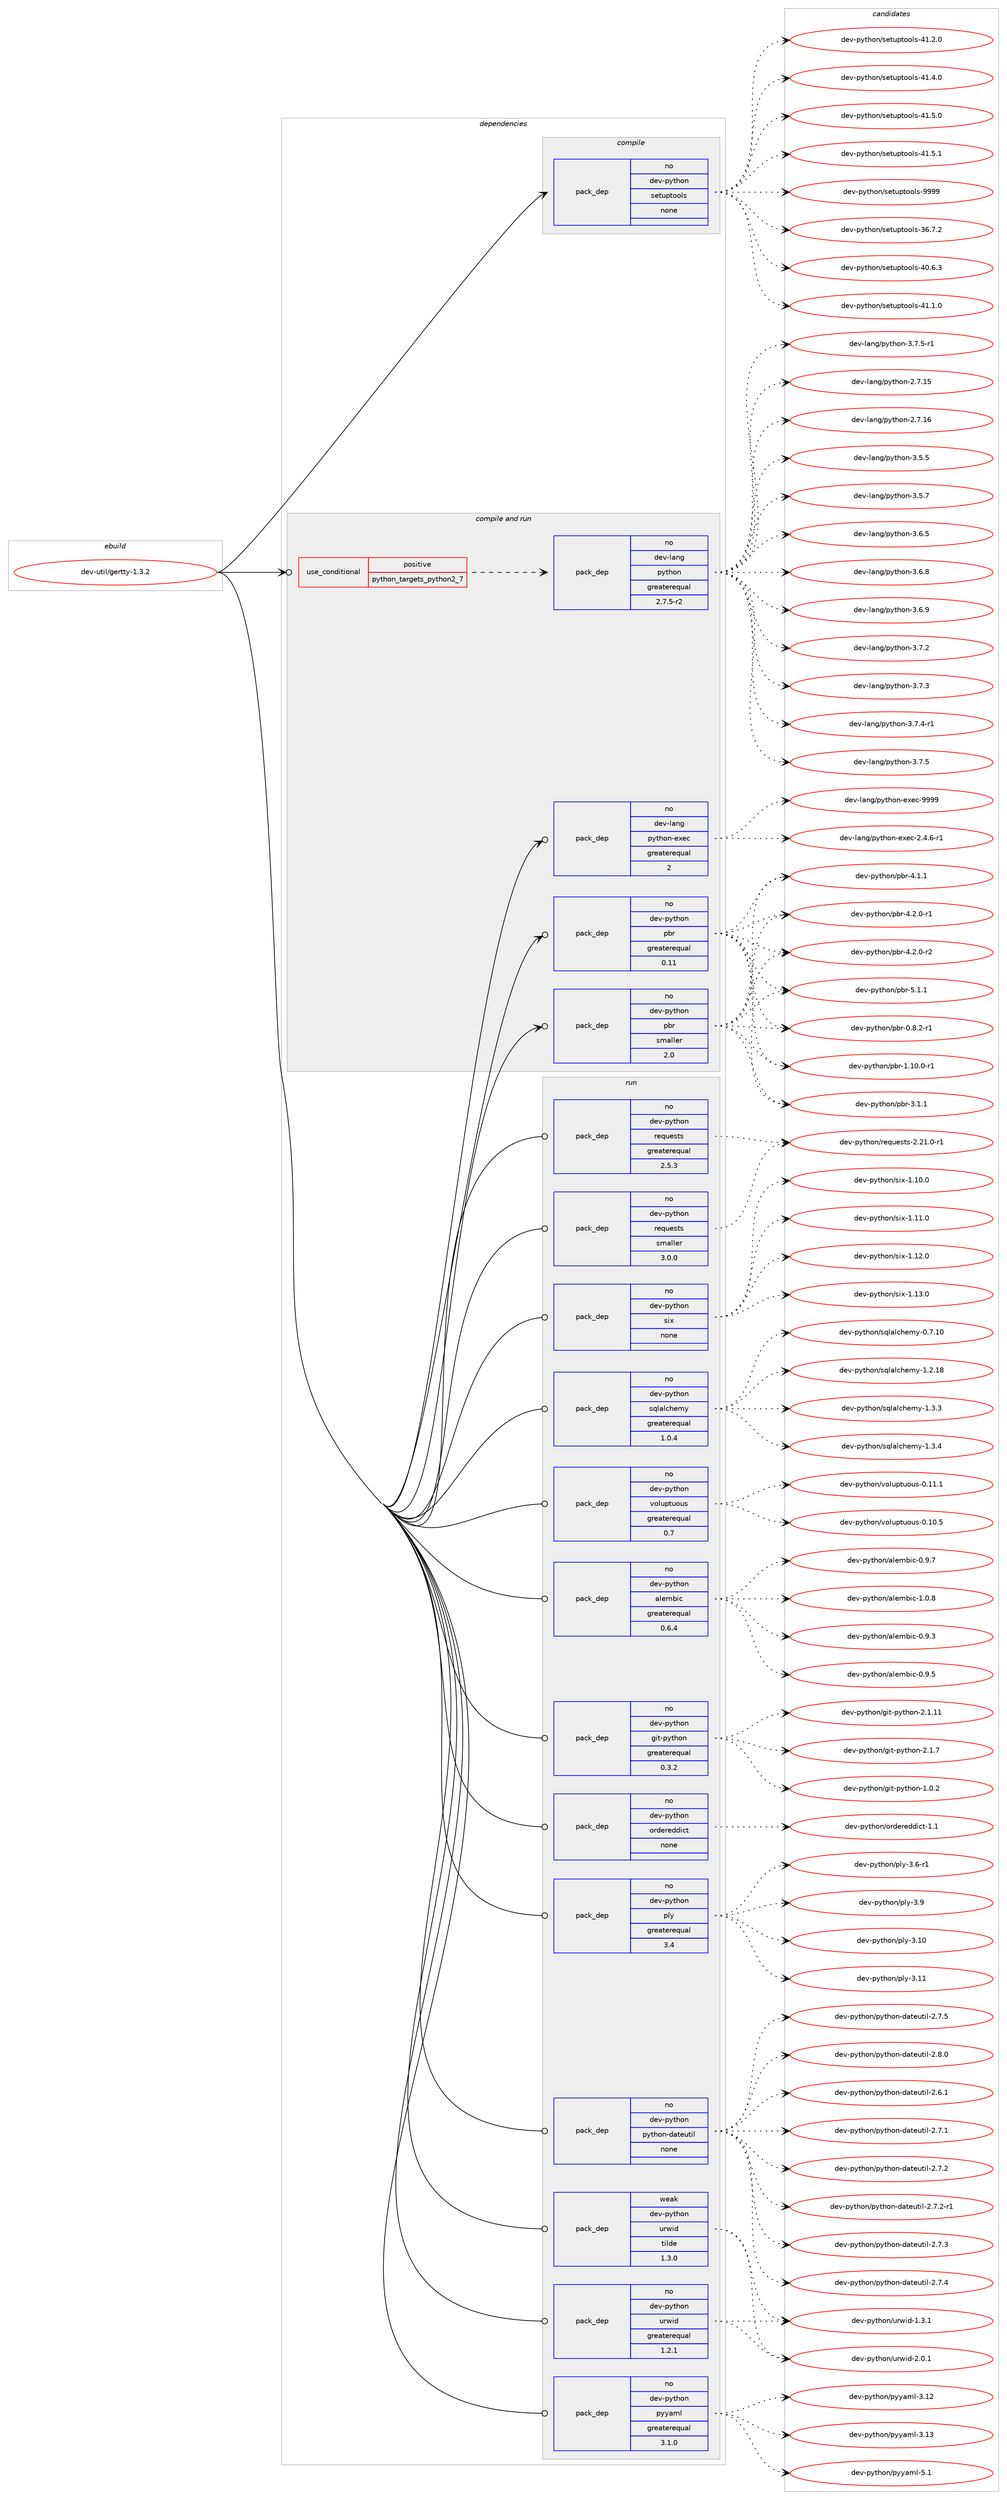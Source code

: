 digraph prolog {

# *************
# Graph options
# *************

newrank=true;
concentrate=true;
compound=true;
graph [rankdir=LR,fontname=Helvetica,fontsize=10,ranksep=1.5];#, ranksep=2.5, nodesep=0.2];
edge  [arrowhead=vee];
node  [fontname=Helvetica,fontsize=10];

# **********
# The ebuild
# **********

subgraph cluster_leftcol {
color=gray;
rank=same;
label=<<i>ebuild</i>>;
id [label="dev-util/gertty-1.3.2", color=red, width=4, href="../dev-util/gertty-1.3.2.svg"];
}

# ****************
# The dependencies
# ****************

subgraph cluster_midcol {
color=gray;
label=<<i>dependencies</i>>;
subgraph cluster_compile {
fillcolor="#eeeeee";
style=filled;
label=<<i>compile</i>>;
subgraph pack534370 {
dependency729275 [label=<<TABLE BORDER="0" CELLBORDER="1" CELLSPACING="0" CELLPADDING="4" WIDTH="220"><TR><TD ROWSPAN="6" CELLPADDING="30">pack_dep</TD></TR><TR><TD WIDTH="110">no</TD></TR><TR><TD>dev-python</TD></TR><TR><TD>setuptools</TD></TR><TR><TD>none</TD></TR><TR><TD></TD></TR></TABLE>>, shape=none, color=blue];
}
id:e -> dependency729275:w [weight=20,style="solid",arrowhead="vee"];
}
subgraph cluster_compileandrun {
fillcolor="#eeeeee";
style=filled;
label=<<i>compile and run</i>>;
subgraph cond182768 {
dependency729276 [label=<<TABLE BORDER="0" CELLBORDER="1" CELLSPACING="0" CELLPADDING="4"><TR><TD ROWSPAN="3" CELLPADDING="10">use_conditional</TD></TR><TR><TD>positive</TD></TR><TR><TD>python_targets_python2_7</TD></TR></TABLE>>, shape=none, color=red];
subgraph pack534371 {
dependency729277 [label=<<TABLE BORDER="0" CELLBORDER="1" CELLSPACING="0" CELLPADDING="4" WIDTH="220"><TR><TD ROWSPAN="6" CELLPADDING="30">pack_dep</TD></TR><TR><TD WIDTH="110">no</TD></TR><TR><TD>dev-lang</TD></TR><TR><TD>python</TD></TR><TR><TD>greaterequal</TD></TR><TR><TD>2.7.5-r2</TD></TR></TABLE>>, shape=none, color=blue];
}
dependency729276:e -> dependency729277:w [weight=20,style="dashed",arrowhead="vee"];
}
id:e -> dependency729276:w [weight=20,style="solid",arrowhead="odotvee"];
subgraph pack534372 {
dependency729278 [label=<<TABLE BORDER="0" CELLBORDER="1" CELLSPACING="0" CELLPADDING="4" WIDTH="220"><TR><TD ROWSPAN="6" CELLPADDING="30">pack_dep</TD></TR><TR><TD WIDTH="110">no</TD></TR><TR><TD>dev-lang</TD></TR><TR><TD>python-exec</TD></TR><TR><TD>greaterequal</TD></TR><TR><TD>2</TD></TR></TABLE>>, shape=none, color=blue];
}
id:e -> dependency729278:w [weight=20,style="solid",arrowhead="odotvee"];
subgraph pack534373 {
dependency729279 [label=<<TABLE BORDER="0" CELLBORDER="1" CELLSPACING="0" CELLPADDING="4" WIDTH="220"><TR><TD ROWSPAN="6" CELLPADDING="30">pack_dep</TD></TR><TR><TD WIDTH="110">no</TD></TR><TR><TD>dev-python</TD></TR><TR><TD>pbr</TD></TR><TR><TD>greaterequal</TD></TR><TR><TD>0.11</TD></TR></TABLE>>, shape=none, color=blue];
}
id:e -> dependency729279:w [weight=20,style="solid",arrowhead="odotvee"];
subgraph pack534374 {
dependency729280 [label=<<TABLE BORDER="0" CELLBORDER="1" CELLSPACING="0" CELLPADDING="4" WIDTH="220"><TR><TD ROWSPAN="6" CELLPADDING="30">pack_dep</TD></TR><TR><TD WIDTH="110">no</TD></TR><TR><TD>dev-python</TD></TR><TR><TD>pbr</TD></TR><TR><TD>smaller</TD></TR><TR><TD>2.0</TD></TR></TABLE>>, shape=none, color=blue];
}
id:e -> dependency729280:w [weight=20,style="solid",arrowhead="odotvee"];
}
subgraph cluster_run {
fillcolor="#eeeeee";
style=filled;
label=<<i>run</i>>;
subgraph pack534375 {
dependency729281 [label=<<TABLE BORDER="0" CELLBORDER="1" CELLSPACING="0" CELLPADDING="4" WIDTH="220"><TR><TD ROWSPAN="6" CELLPADDING="30">pack_dep</TD></TR><TR><TD WIDTH="110">no</TD></TR><TR><TD>dev-python</TD></TR><TR><TD>alembic</TD></TR><TR><TD>greaterequal</TD></TR><TR><TD>0.6.4</TD></TR></TABLE>>, shape=none, color=blue];
}
id:e -> dependency729281:w [weight=20,style="solid",arrowhead="odot"];
subgraph pack534376 {
dependency729282 [label=<<TABLE BORDER="0" CELLBORDER="1" CELLSPACING="0" CELLPADDING="4" WIDTH="220"><TR><TD ROWSPAN="6" CELLPADDING="30">pack_dep</TD></TR><TR><TD WIDTH="110">no</TD></TR><TR><TD>dev-python</TD></TR><TR><TD>git-python</TD></TR><TR><TD>greaterequal</TD></TR><TR><TD>0.3.2</TD></TR></TABLE>>, shape=none, color=blue];
}
id:e -> dependency729282:w [weight=20,style="solid",arrowhead="odot"];
subgraph pack534377 {
dependency729283 [label=<<TABLE BORDER="0" CELLBORDER="1" CELLSPACING="0" CELLPADDING="4" WIDTH="220"><TR><TD ROWSPAN="6" CELLPADDING="30">pack_dep</TD></TR><TR><TD WIDTH="110">no</TD></TR><TR><TD>dev-python</TD></TR><TR><TD>ordereddict</TD></TR><TR><TD>none</TD></TR><TR><TD></TD></TR></TABLE>>, shape=none, color=blue];
}
id:e -> dependency729283:w [weight=20,style="solid",arrowhead="odot"];
subgraph pack534378 {
dependency729284 [label=<<TABLE BORDER="0" CELLBORDER="1" CELLSPACING="0" CELLPADDING="4" WIDTH="220"><TR><TD ROWSPAN="6" CELLPADDING="30">pack_dep</TD></TR><TR><TD WIDTH="110">no</TD></TR><TR><TD>dev-python</TD></TR><TR><TD>ply</TD></TR><TR><TD>greaterequal</TD></TR><TR><TD>3.4</TD></TR></TABLE>>, shape=none, color=blue];
}
id:e -> dependency729284:w [weight=20,style="solid",arrowhead="odot"];
subgraph pack534379 {
dependency729285 [label=<<TABLE BORDER="0" CELLBORDER="1" CELLSPACING="0" CELLPADDING="4" WIDTH="220"><TR><TD ROWSPAN="6" CELLPADDING="30">pack_dep</TD></TR><TR><TD WIDTH="110">no</TD></TR><TR><TD>dev-python</TD></TR><TR><TD>python-dateutil</TD></TR><TR><TD>none</TD></TR><TR><TD></TD></TR></TABLE>>, shape=none, color=blue];
}
id:e -> dependency729285:w [weight=20,style="solid",arrowhead="odot"];
subgraph pack534380 {
dependency729286 [label=<<TABLE BORDER="0" CELLBORDER="1" CELLSPACING="0" CELLPADDING="4" WIDTH="220"><TR><TD ROWSPAN="6" CELLPADDING="30">pack_dep</TD></TR><TR><TD WIDTH="110">no</TD></TR><TR><TD>dev-python</TD></TR><TR><TD>pyyaml</TD></TR><TR><TD>greaterequal</TD></TR><TR><TD>3.1.0</TD></TR></TABLE>>, shape=none, color=blue];
}
id:e -> dependency729286:w [weight=20,style="solid",arrowhead="odot"];
subgraph pack534381 {
dependency729287 [label=<<TABLE BORDER="0" CELLBORDER="1" CELLSPACING="0" CELLPADDING="4" WIDTH="220"><TR><TD ROWSPAN="6" CELLPADDING="30">pack_dep</TD></TR><TR><TD WIDTH="110">no</TD></TR><TR><TD>dev-python</TD></TR><TR><TD>requests</TD></TR><TR><TD>greaterequal</TD></TR><TR><TD>2.5.3</TD></TR></TABLE>>, shape=none, color=blue];
}
id:e -> dependency729287:w [weight=20,style="solid",arrowhead="odot"];
subgraph pack534382 {
dependency729288 [label=<<TABLE BORDER="0" CELLBORDER="1" CELLSPACING="0" CELLPADDING="4" WIDTH="220"><TR><TD ROWSPAN="6" CELLPADDING="30">pack_dep</TD></TR><TR><TD WIDTH="110">no</TD></TR><TR><TD>dev-python</TD></TR><TR><TD>requests</TD></TR><TR><TD>smaller</TD></TR><TR><TD>3.0.0</TD></TR></TABLE>>, shape=none, color=blue];
}
id:e -> dependency729288:w [weight=20,style="solid",arrowhead="odot"];
subgraph pack534383 {
dependency729289 [label=<<TABLE BORDER="0" CELLBORDER="1" CELLSPACING="0" CELLPADDING="4" WIDTH="220"><TR><TD ROWSPAN="6" CELLPADDING="30">pack_dep</TD></TR><TR><TD WIDTH="110">no</TD></TR><TR><TD>dev-python</TD></TR><TR><TD>six</TD></TR><TR><TD>none</TD></TR><TR><TD></TD></TR></TABLE>>, shape=none, color=blue];
}
id:e -> dependency729289:w [weight=20,style="solid",arrowhead="odot"];
subgraph pack534384 {
dependency729290 [label=<<TABLE BORDER="0" CELLBORDER="1" CELLSPACING="0" CELLPADDING="4" WIDTH="220"><TR><TD ROWSPAN="6" CELLPADDING="30">pack_dep</TD></TR><TR><TD WIDTH="110">no</TD></TR><TR><TD>dev-python</TD></TR><TR><TD>sqlalchemy</TD></TR><TR><TD>greaterequal</TD></TR><TR><TD>1.0.4</TD></TR></TABLE>>, shape=none, color=blue];
}
id:e -> dependency729290:w [weight=20,style="solid",arrowhead="odot"];
subgraph pack534385 {
dependency729291 [label=<<TABLE BORDER="0" CELLBORDER="1" CELLSPACING="0" CELLPADDING="4" WIDTH="220"><TR><TD ROWSPAN="6" CELLPADDING="30">pack_dep</TD></TR><TR><TD WIDTH="110">no</TD></TR><TR><TD>dev-python</TD></TR><TR><TD>urwid</TD></TR><TR><TD>greaterequal</TD></TR><TR><TD>1.2.1</TD></TR></TABLE>>, shape=none, color=blue];
}
id:e -> dependency729291:w [weight=20,style="solid",arrowhead="odot"];
subgraph pack534386 {
dependency729292 [label=<<TABLE BORDER="0" CELLBORDER="1" CELLSPACING="0" CELLPADDING="4" WIDTH="220"><TR><TD ROWSPAN="6" CELLPADDING="30">pack_dep</TD></TR><TR><TD WIDTH="110">no</TD></TR><TR><TD>dev-python</TD></TR><TR><TD>voluptuous</TD></TR><TR><TD>greaterequal</TD></TR><TR><TD>0.7</TD></TR></TABLE>>, shape=none, color=blue];
}
id:e -> dependency729292:w [weight=20,style="solid",arrowhead="odot"];
subgraph pack534387 {
dependency729293 [label=<<TABLE BORDER="0" CELLBORDER="1" CELLSPACING="0" CELLPADDING="4" WIDTH="220"><TR><TD ROWSPAN="6" CELLPADDING="30">pack_dep</TD></TR><TR><TD WIDTH="110">weak</TD></TR><TR><TD>dev-python</TD></TR><TR><TD>urwid</TD></TR><TR><TD>tilde</TD></TR><TR><TD>1.3.0</TD></TR></TABLE>>, shape=none, color=blue];
}
id:e -> dependency729293:w [weight=20,style="solid",arrowhead="odot"];
}
}

# **************
# The candidates
# **************

subgraph cluster_choices {
rank=same;
color=gray;
label=<<i>candidates</i>>;

subgraph choice534370 {
color=black;
nodesep=1;
choice100101118451121211161041111104711510111611711211611111110811545515446554650 [label="dev-python/setuptools-36.7.2", color=red, width=4,href="../dev-python/setuptools-36.7.2.svg"];
choice100101118451121211161041111104711510111611711211611111110811545524846544651 [label="dev-python/setuptools-40.6.3", color=red, width=4,href="../dev-python/setuptools-40.6.3.svg"];
choice100101118451121211161041111104711510111611711211611111110811545524946494648 [label="dev-python/setuptools-41.1.0", color=red, width=4,href="../dev-python/setuptools-41.1.0.svg"];
choice100101118451121211161041111104711510111611711211611111110811545524946504648 [label="dev-python/setuptools-41.2.0", color=red, width=4,href="../dev-python/setuptools-41.2.0.svg"];
choice100101118451121211161041111104711510111611711211611111110811545524946524648 [label="dev-python/setuptools-41.4.0", color=red, width=4,href="../dev-python/setuptools-41.4.0.svg"];
choice100101118451121211161041111104711510111611711211611111110811545524946534648 [label="dev-python/setuptools-41.5.0", color=red, width=4,href="../dev-python/setuptools-41.5.0.svg"];
choice100101118451121211161041111104711510111611711211611111110811545524946534649 [label="dev-python/setuptools-41.5.1", color=red, width=4,href="../dev-python/setuptools-41.5.1.svg"];
choice10010111845112121116104111110471151011161171121161111111081154557575757 [label="dev-python/setuptools-9999", color=red, width=4,href="../dev-python/setuptools-9999.svg"];
dependency729275:e -> choice100101118451121211161041111104711510111611711211611111110811545515446554650:w [style=dotted,weight="100"];
dependency729275:e -> choice100101118451121211161041111104711510111611711211611111110811545524846544651:w [style=dotted,weight="100"];
dependency729275:e -> choice100101118451121211161041111104711510111611711211611111110811545524946494648:w [style=dotted,weight="100"];
dependency729275:e -> choice100101118451121211161041111104711510111611711211611111110811545524946504648:w [style=dotted,weight="100"];
dependency729275:e -> choice100101118451121211161041111104711510111611711211611111110811545524946524648:w [style=dotted,weight="100"];
dependency729275:e -> choice100101118451121211161041111104711510111611711211611111110811545524946534648:w [style=dotted,weight="100"];
dependency729275:e -> choice100101118451121211161041111104711510111611711211611111110811545524946534649:w [style=dotted,weight="100"];
dependency729275:e -> choice10010111845112121116104111110471151011161171121161111111081154557575757:w [style=dotted,weight="100"];
}
subgraph choice534371 {
color=black;
nodesep=1;
choice10010111845108971101034711212111610411111045504655464953 [label="dev-lang/python-2.7.15", color=red, width=4,href="../dev-lang/python-2.7.15.svg"];
choice10010111845108971101034711212111610411111045504655464954 [label="dev-lang/python-2.7.16", color=red, width=4,href="../dev-lang/python-2.7.16.svg"];
choice100101118451089711010347112121116104111110455146534653 [label="dev-lang/python-3.5.5", color=red, width=4,href="../dev-lang/python-3.5.5.svg"];
choice100101118451089711010347112121116104111110455146534655 [label="dev-lang/python-3.5.7", color=red, width=4,href="../dev-lang/python-3.5.7.svg"];
choice100101118451089711010347112121116104111110455146544653 [label="dev-lang/python-3.6.5", color=red, width=4,href="../dev-lang/python-3.6.5.svg"];
choice100101118451089711010347112121116104111110455146544656 [label="dev-lang/python-3.6.8", color=red, width=4,href="../dev-lang/python-3.6.8.svg"];
choice100101118451089711010347112121116104111110455146544657 [label="dev-lang/python-3.6.9", color=red, width=4,href="../dev-lang/python-3.6.9.svg"];
choice100101118451089711010347112121116104111110455146554650 [label="dev-lang/python-3.7.2", color=red, width=4,href="../dev-lang/python-3.7.2.svg"];
choice100101118451089711010347112121116104111110455146554651 [label="dev-lang/python-3.7.3", color=red, width=4,href="../dev-lang/python-3.7.3.svg"];
choice1001011184510897110103471121211161041111104551465546524511449 [label="dev-lang/python-3.7.4-r1", color=red, width=4,href="../dev-lang/python-3.7.4-r1.svg"];
choice100101118451089711010347112121116104111110455146554653 [label="dev-lang/python-3.7.5", color=red, width=4,href="../dev-lang/python-3.7.5.svg"];
choice1001011184510897110103471121211161041111104551465546534511449 [label="dev-lang/python-3.7.5-r1", color=red, width=4,href="../dev-lang/python-3.7.5-r1.svg"];
dependency729277:e -> choice10010111845108971101034711212111610411111045504655464953:w [style=dotted,weight="100"];
dependency729277:e -> choice10010111845108971101034711212111610411111045504655464954:w [style=dotted,weight="100"];
dependency729277:e -> choice100101118451089711010347112121116104111110455146534653:w [style=dotted,weight="100"];
dependency729277:e -> choice100101118451089711010347112121116104111110455146534655:w [style=dotted,weight="100"];
dependency729277:e -> choice100101118451089711010347112121116104111110455146544653:w [style=dotted,weight="100"];
dependency729277:e -> choice100101118451089711010347112121116104111110455146544656:w [style=dotted,weight="100"];
dependency729277:e -> choice100101118451089711010347112121116104111110455146544657:w [style=dotted,weight="100"];
dependency729277:e -> choice100101118451089711010347112121116104111110455146554650:w [style=dotted,weight="100"];
dependency729277:e -> choice100101118451089711010347112121116104111110455146554651:w [style=dotted,weight="100"];
dependency729277:e -> choice1001011184510897110103471121211161041111104551465546524511449:w [style=dotted,weight="100"];
dependency729277:e -> choice100101118451089711010347112121116104111110455146554653:w [style=dotted,weight="100"];
dependency729277:e -> choice1001011184510897110103471121211161041111104551465546534511449:w [style=dotted,weight="100"];
}
subgraph choice534372 {
color=black;
nodesep=1;
choice10010111845108971101034711212111610411111045101120101994550465246544511449 [label="dev-lang/python-exec-2.4.6-r1", color=red, width=4,href="../dev-lang/python-exec-2.4.6-r1.svg"];
choice10010111845108971101034711212111610411111045101120101994557575757 [label="dev-lang/python-exec-9999", color=red, width=4,href="../dev-lang/python-exec-9999.svg"];
dependency729278:e -> choice10010111845108971101034711212111610411111045101120101994550465246544511449:w [style=dotted,weight="100"];
dependency729278:e -> choice10010111845108971101034711212111610411111045101120101994557575757:w [style=dotted,weight="100"];
}
subgraph choice534373 {
color=black;
nodesep=1;
choice1001011184511212111610411111047112981144548465646504511449 [label="dev-python/pbr-0.8.2-r1", color=red, width=4,href="../dev-python/pbr-0.8.2-r1.svg"];
choice100101118451121211161041111104711298114454946494846484511449 [label="dev-python/pbr-1.10.0-r1", color=red, width=4,href="../dev-python/pbr-1.10.0-r1.svg"];
choice100101118451121211161041111104711298114455146494649 [label="dev-python/pbr-3.1.1", color=red, width=4,href="../dev-python/pbr-3.1.1.svg"];
choice100101118451121211161041111104711298114455246494649 [label="dev-python/pbr-4.1.1", color=red, width=4,href="../dev-python/pbr-4.1.1.svg"];
choice1001011184511212111610411111047112981144552465046484511449 [label="dev-python/pbr-4.2.0-r1", color=red, width=4,href="../dev-python/pbr-4.2.0-r1.svg"];
choice1001011184511212111610411111047112981144552465046484511450 [label="dev-python/pbr-4.2.0-r2", color=red, width=4,href="../dev-python/pbr-4.2.0-r2.svg"];
choice100101118451121211161041111104711298114455346494649 [label="dev-python/pbr-5.1.1", color=red, width=4,href="../dev-python/pbr-5.1.1.svg"];
dependency729279:e -> choice1001011184511212111610411111047112981144548465646504511449:w [style=dotted,weight="100"];
dependency729279:e -> choice100101118451121211161041111104711298114454946494846484511449:w [style=dotted,weight="100"];
dependency729279:e -> choice100101118451121211161041111104711298114455146494649:w [style=dotted,weight="100"];
dependency729279:e -> choice100101118451121211161041111104711298114455246494649:w [style=dotted,weight="100"];
dependency729279:e -> choice1001011184511212111610411111047112981144552465046484511449:w [style=dotted,weight="100"];
dependency729279:e -> choice1001011184511212111610411111047112981144552465046484511450:w [style=dotted,weight="100"];
dependency729279:e -> choice100101118451121211161041111104711298114455346494649:w [style=dotted,weight="100"];
}
subgraph choice534374 {
color=black;
nodesep=1;
choice1001011184511212111610411111047112981144548465646504511449 [label="dev-python/pbr-0.8.2-r1", color=red, width=4,href="../dev-python/pbr-0.8.2-r1.svg"];
choice100101118451121211161041111104711298114454946494846484511449 [label="dev-python/pbr-1.10.0-r1", color=red, width=4,href="../dev-python/pbr-1.10.0-r1.svg"];
choice100101118451121211161041111104711298114455146494649 [label="dev-python/pbr-3.1.1", color=red, width=4,href="../dev-python/pbr-3.1.1.svg"];
choice100101118451121211161041111104711298114455246494649 [label="dev-python/pbr-4.1.1", color=red, width=4,href="../dev-python/pbr-4.1.1.svg"];
choice1001011184511212111610411111047112981144552465046484511449 [label="dev-python/pbr-4.2.0-r1", color=red, width=4,href="../dev-python/pbr-4.2.0-r1.svg"];
choice1001011184511212111610411111047112981144552465046484511450 [label="dev-python/pbr-4.2.0-r2", color=red, width=4,href="../dev-python/pbr-4.2.0-r2.svg"];
choice100101118451121211161041111104711298114455346494649 [label="dev-python/pbr-5.1.1", color=red, width=4,href="../dev-python/pbr-5.1.1.svg"];
dependency729280:e -> choice1001011184511212111610411111047112981144548465646504511449:w [style=dotted,weight="100"];
dependency729280:e -> choice100101118451121211161041111104711298114454946494846484511449:w [style=dotted,weight="100"];
dependency729280:e -> choice100101118451121211161041111104711298114455146494649:w [style=dotted,weight="100"];
dependency729280:e -> choice100101118451121211161041111104711298114455246494649:w [style=dotted,weight="100"];
dependency729280:e -> choice1001011184511212111610411111047112981144552465046484511449:w [style=dotted,weight="100"];
dependency729280:e -> choice1001011184511212111610411111047112981144552465046484511450:w [style=dotted,weight="100"];
dependency729280:e -> choice100101118451121211161041111104711298114455346494649:w [style=dotted,weight="100"];
}
subgraph choice534375 {
color=black;
nodesep=1;
choice1001011184511212111610411111047971081011099810599454846574651 [label="dev-python/alembic-0.9.3", color=red, width=4,href="../dev-python/alembic-0.9.3.svg"];
choice1001011184511212111610411111047971081011099810599454846574653 [label="dev-python/alembic-0.9.5", color=red, width=4,href="../dev-python/alembic-0.9.5.svg"];
choice1001011184511212111610411111047971081011099810599454846574655 [label="dev-python/alembic-0.9.7", color=red, width=4,href="../dev-python/alembic-0.9.7.svg"];
choice1001011184511212111610411111047971081011099810599454946484656 [label="dev-python/alembic-1.0.8", color=red, width=4,href="../dev-python/alembic-1.0.8.svg"];
dependency729281:e -> choice1001011184511212111610411111047971081011099810599454846574651:w [style=dotted,weight="100"];
dependency729281:e -> choice1001011184511212111610411111047971081011099810599454846574653:w [style=dotted,weight="100"];
dependency729281:e -> choice1001011184511212111610411111047971081011099810599454846574655:w [style=dotted,weight="100"];
dependency729281:e -> choice1001011184511212111610411111047971081011099810599454946484656:w [style=dotted,weight="100"];
}
subgraph choice534376 {
color=black;
nodesep=1;
choice100101118451121211161041111104710310511645112121116104111110454946484650 [label="dev-python/git-python-1.0.2", color=red, width=4,href="../dev-python/git-python-1.0.2.svg"];
choice10010111845112121116104111110471031051164511212111610411111045504649464949 [label="dev-python/git-python-2.1.11", color=red, width=4,href="../dev-python/git-python-2.1.11.svg"];
choice100101118451121211161041111104710310511645112121116104111110455046494655 [label="dev-python/git-python-2.1.7", color=red, width=4,href="../dev-python/git-python-2.1.7.svg"];
dependency729282:e -> choice100101118451121211161041111104710310511645112121116104111110454946484650:w [style=dotted,weight="100"];
dependency729282:e -> choice10010111845112121116104111110471031051164511212111610411111045504649464949:w [style=dotted,weight="100"];
dependency729282:e -> choice100101118451121211161041111104710310511645112121116104111110455046494655:w [style=dotted,weight="100"];
}
subgraph choice534377 {
color=black;
nodesep=1;
choice10010111845112121116104111110471111141001011141011001001059911645494649 [label="dev-python/ordereddict-1.1", color=red, width=4,href="../dev-python/ordereddict-1.1.svg"];
dependency729283:e -> choice10010111845112121116104111110471111141001011141011001001059911645494649:w [style=dotted,weight="100"];
}
subgraph choice534378 {
color=black;
nodesep=1;
choice10010111845112121116104111110471121081214551464948 [label="dev-python/ply-3.10", color=red, width=4,href="../dev-python/ply-3.10.svg"];
choice10010111845112121116104111110471121081214551464949 [label="dev-python/ply-3.11", color=red, width=4,href="../dev-python/ply-3.11.svg"];
choice1001011184511212111610411111047112108121455146544511449 [label="dev-python/ply-3.6-r1", color=red, width=4,href="../dev-python/ply-3.6-r1.svg"];
choice100101118451121211161041111104711210812145514657 [label="dev-python/ply-3.9", color=red, width=4,href="../dev-python/ply-3.9.svg"];
dependency729284:e -> choice10010111845112121116104111110471121081214551464948:w [style=dotted,weight="100"];
dependency729284:e -> choice10010111845112121116104111110471121081214551464949:w [style=dotted,weight="100"];
dependency729284:e -> choice1001011184511212111610411111047112108121455146544511449:w [style=dotted,weight="100"];
dependency729284:e -> choice100101118451121211161041111104711210812145514657:w [style=dotted,weight="100"];
}
subgraph choice534379 {
color=black;
nodesep=1;
choice10010111845112121116104111110471121211161041111104510097116101117116105108455046544649 [label="dev-python/python-dateutil-2.6.1", color=red, width=4,href="../dev-python/python-dateutil-2.6.1.svg"];
choice10010111845112121116104111110471121211161041111104510097116101117116105108455046554649 [label="dev-python/python-dateutil-2.7.1", color=red, width=4,href="../dev-python/python-dateutil-2.7.1.svg"];
choice10010111845112121116104111110471121211161041111104510097116101117116105108455046554650 [label="dev-python/python-dateutil-2.7.2", color=red, width=4,href="../dev-python/python-dateutil-2.7.2.svg"];
choice100101118451121211161041111104711212111610411111045100971161011171161051084550465546504511449 [label="dev-python/python-dateutil-2.7.2-r1", color=red, width=4,href="../dev-python/python-dateutil-2.7.2-r1.svg"];
choice10010111845112121116104111110471121211161041111104510097116101117116105108455046554651 [label="dev-python/python-dateutil-2.7.3", color=red, width=4,href="../dev-python/python-dateutil-2.7.3.svg"];
choice10010111845112121116104111110471121211161041111104510097116101117116105108455046554652 [label="dev-python/python-dateutil-2.7.4", color=red, width=4,href="../dev-python/python-dateutil-2.7.4.svg"];
choice10010111845112121116104111110471121211161041111104510097116101117116105108455046554653 [label="dev-python/python-dateutil-2.7.5", color=red, width=4,href="../dev-python/python-dateutil-2.7.5.svg"];
choice10010111845112121116104111110471121211161041111104510097116101117116105108455046564648 [label="dev-python/python-dateutil-2.8.0", color=red, width=4,href="../dev-python/python-dateutil-2.8.0.svg"];
dependency729285:e -> choice10010111845112121116104111110471121211161041111104510097116101117116105108455046544649:w [style=dotted,weight="100"];
dependency729285:e -> choice10010111845112121116104111110471121211161041111104510097116101117116105108455046554649:w [style=dotted,weight="100"];
dependency729285:e -> choice10010111845112121116104111110471121211161041111104510097116101117116105108455046554650:w [style=dotted,weight="100"];
dependency729285:e -> choice100101118451121211161041111104711212111610411111045100971161011171161051084550465546504511449:w [style=dotted,weight="100"];
dependency729285:e -> choice10010111845112121116104111110471121211161041111104510097116101117116105108455046554651:w [style=dotted,weight="100"];
dependency729285:e -> choice10010111845112121116104111110471121211161041111104510097116101117116105108455046554652:w [style=dotted,weight="100"];
dependency729285:e -> choice10010111845112121116104111110471121211161041111104510097116101117116105108455046554653:w [style=dotted,weight="100"];
dependency729285:e -> choice10010111845112121116104111110471121211161041111104510097116101117116105108455046564648:w [style=dotted,weight="100"];
}
subgraph choice534380 {
color=black;
nodesep=1;
choice1001011184511212111610411111047112121121971091084551464950 [label="dev-python/pyyaml-3.12", color=red, width=4,href="../dev-python/pyyaml-3.12.svg"];
choice1001011184511212111610411111047112121121971091084551464951 [label="dev-python/pyyaml-3.13", color=red, width=4,href="../dev-python/pyyaml-3.13.svg"];
choice10010111845112121116104111110471121211219710910845534649 [label="dev-python/pyyaml-5.1", color=red, width=4,href="../dev-python/pyyaml-5.1.svg"];
dependency729286:e -> choice1001011184511212111610411111047112121121971091084551464950:w [style=dotted,weight="100"];
dependency729286:e -> choice1001011184511212111610411111047112121121971091084551464951:w [style=dotted,weight="100"];
dependency729286:e -> choice10010111845112121116104111110471121211219710910845534649:w [style=dotted,weight="100"];
}
subgraph choice534381 {
color=black;
nodesep=1;
choice1001011184511212111610411111047114101113117101115116115455046504946484511449 [label="dev-python/requests-2.21.0-r1", color=red, width=4,href="../dev-python/requests-2.21.0-r1.svg"];
dependency729287:e -> choice1001011184511212111610411111047114101113117101115116115455046504946484511449:w [style=dotted,weight="100"];
}
subgraph choice534382 {
color=black;
nodesep=1;
choice1001011184511212111610411111047114101113117101115116115455046504946484511449 [label="dev-python/requests-2.21.0-r1", color=red, width=4,href="../dev-python/requests-2.21.0-r1.svg"];
dependency729288:e -> choice1001011184511212111610411111047114101113117101115116115455046504946484511449:w [style=dotted,weight="100"];
}
subgraph choice534383 {
color=black;
nodesep=1;
choice100101118451121211161041111104711510512045494649484648 [label="dev-python/six-1.10.0", color=red, width=4,href="../dev-python/six-1.10.0.svg"];
choice100101118451121211161041111104711510512045494649494648 [label="dev-python/six-1.11.0", color=red, width=4,href="../dev-python/six-1.11.0.svg"];
choice100101118451121211161041111104711510512045494649504648 [label="dev-python/six-1.12.0", color=red, width=4,href="../dev-python/six-1.12.0.svg"];
choice100101118451121211161041111104711510512045494649514648 [label="dev-python/six-1.13.0", color=red, width=4,href="../dev-python/six-1.13.0.svg"];
dependency729289:e -> choice100101118451121211161041111104711510512045494649484648:w [style=dotted,weight="100"];
dependency729289:e -> choice100101118451121211161041111104711510512045494649494648:w [style=dotted,weight="100"];
dependency729289:e -> choice100101118451121211161041111104711510512045494649504648:w [style=dotted,weight="100"];
dependency729289:e -> choice100101118451121211161041111104711510512045494649514648:w [style=dotted,weight="100"];
}
subgraph choice534384 {
color=black;
nodesep=1;
choice1001011184511212111610411111047115113108971089910410110912145484655464948 [label="dev-python/sqlalchemy-0.7.10", color=red, width=4,href="../dev-python/sqlalchemy-0.7.10.svg"];
choice1001011184511212111610411111047115113108971089910410110912145494650464956 [label="dev-python/sqlalchemy-1.2.18", color=red, width=4,href="../dev-python/sqlalchemy-1.2.18.svg"];
choice10010111845112121116104111110471151131089710899104101109121454946514651 [label="dev-python/sqlalchemy-1.3.3", color=red, width=4,href="../dev-python/sqlalchemy-1.3.3.svg"];
choice10010111845112121116104111110471151131089710899104101109121454946514652 [label="dev-python/sqlalchemy-1.3.4", color=red, width=4,href="../dev-python/sqlalchemy-1.3.4.svg"];
dependency729290:e -> choice1001011184511212111610411111047115113108971089910410110912145484655464948:w [style=dotted,weight="100"];
dependency729290:e -> choice1001011184511212111610411111047115113108971089910410110912145494650464956:w [style=dotted,weight="100"];
dependency729290:e -> choice10010111845112121116104111110471151131089710899104101109121454946514651:w [style=dotted,weight="100"];
dependency729290:e -> choice10010111845112121116104111110471151131089710899104101109121454946514652:w [style=dotted,weight="100"];
}
subgraph choice534385 {
color=black;
nodesep=1;
choice1001011184511212111610411111047117114119105100454946514649 [label="dev-python/urwid-1.3.1", color=red, width=4,href="../dev-python/urwid-1.3.1.svg"];
choice1001011184511212111610411111047117114119105100455046484649 [label="dev-python/urwid-2.0.1", color=red, width=4,href="../dev-python/urwid-2.0.1.svg"];
dependency729291:e -> choice1001011184511212111610411111047117114119105100454946514649:w [style=dotted,weight="100"];
dependency729291:e -> choice1001011184511212111610411111047117114119105100455046484649:w [style=dotted,weight="100"];
}
subgraph choice534386 {
color=black;
nodesep=1;
choice100101118451121211161041111104711811110811711211611711111711545484649484653 [label="dev-python/voluptuous-0.10.5", color=red, width=4,href="../dev-python/voluptuous-0.10.5.svg"];
choice100101118451121211161041111104711811110811711211611711111711545484649494649 [label="dev-python/voluptuous-0.11.1", color=red, width=4,href="../dev-python/voluptuous-0.11.1.svg"];
dependency729292:e -> choice100101118451121211161041111104711811110811711211611711111711545484649484653:w [style=dotted,weight="100"];
dependency729292:e -> choice100101118451121211161041111104711811110811711211611711111711545484649494649:w [style=dotted,weight="100"];
}
subgraph choice534387 {
color=black;
nodesep=1;
choice1001011184511212111610411111047117114119105100454946514649 [label="dev-python/urwid-1.3.1", color=red, width=4,href="../dev-python/urwid-1.3.1.svg"];
choice1001011184511212111610411111047117114119105100455046484649 [label="dev-python/urwid-2.0.1", color=red, width=4,href="../dev-python/urwid-2.0.1.svg"];
dependency729293:e -> choice1001011184511212111610411111047117114119105100454946514649:w [style=dotted,weight="100"];
dependency729293:e -> choice1001011184511212111610411111047117114119105100455046484649:w [style=dotted,weight="100"];
}
}

}
